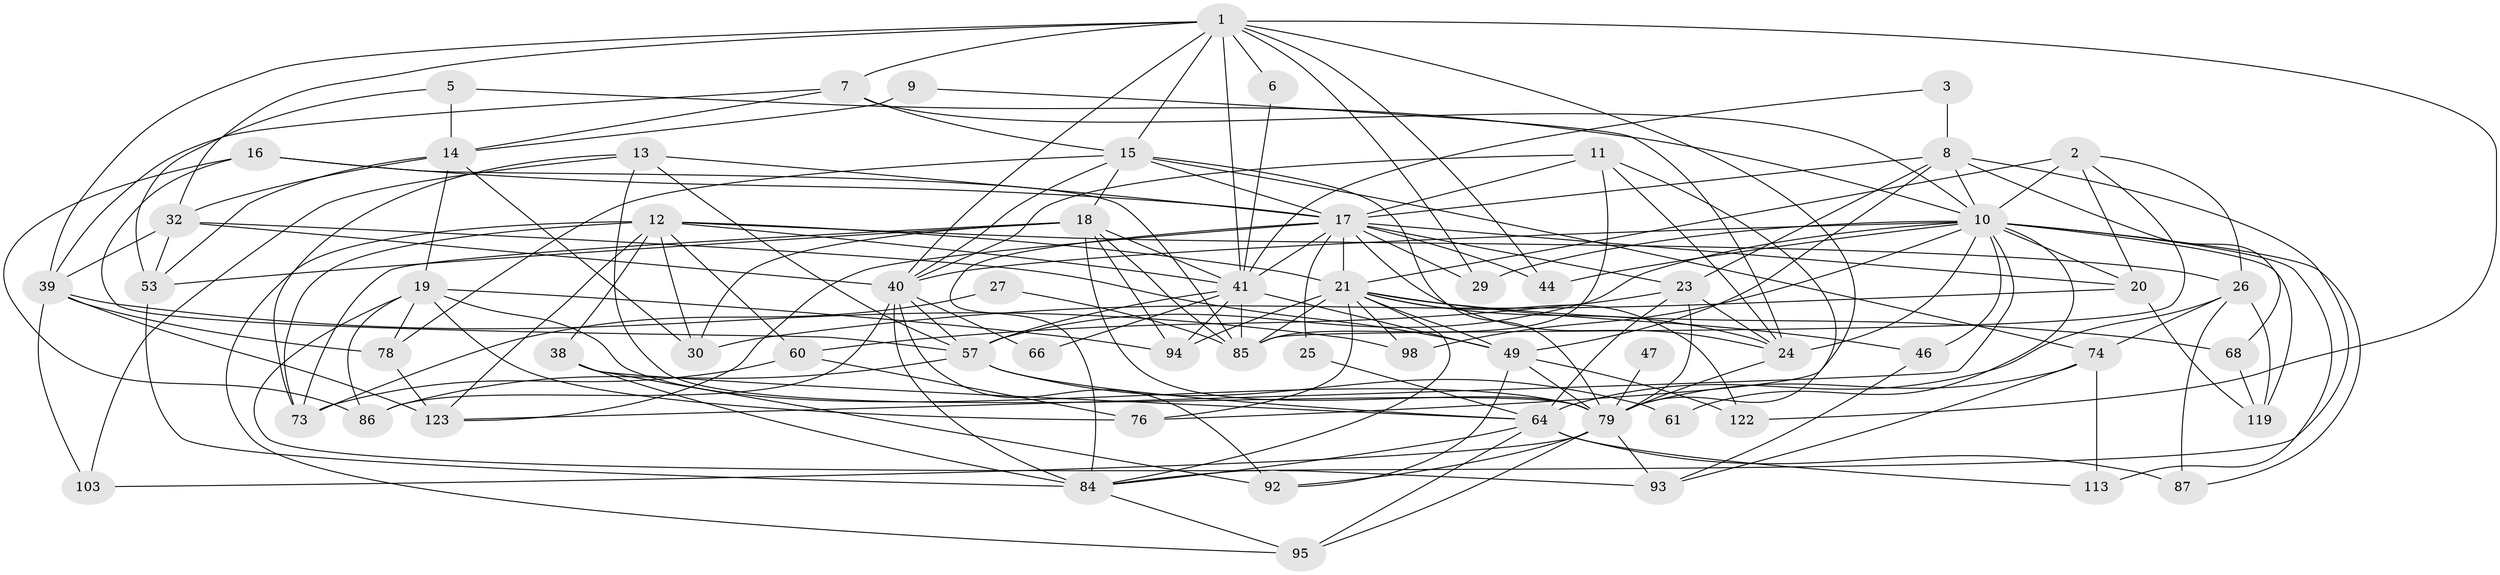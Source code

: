 // original degree distribution, {4: 0.3225806451612903, 2: 0.12096774193548387, 3: 0.25806451612903225, 5: 0.14516129032258066, 7: 0.03225806451612903, 6: 0.11290322580645161, 8: 0.008064516129032258}
// Generated by graph-tools (version 1.1) at 2025/19/03/04/25 18:19:00]
// undirected, 62 vertices, 173 edges
graph export_dot {
graph [start="1"]
  node [color=gray90,style=filled];
  1 [super="+34+4"];
  2 [super="+82"];
  3;
  5 [super="+81"];
  6;
  7 [super="+114"];
  8 [super="+80+42"];
  9;
  10 [super="+117+37"];
  11 [super="+116"];
  12 [super="+22+97"];
  13 [super="+28+88"];
  14;
  15 [super="+77+59+31"];
  16 [super="+71"];
  17 [super="+52+36+62"];
  18 [super="+58"];
  19 [super="+43"];
  20;
  21 [super="+50+33"];
  23 [super="+121+48"];
  24 [super="+54+35"];
  25;
  26 [super="+89"];
  27;
  29 [super="+69"];
  30;
  32 [super="+101"];
  38;
  39 [super="+51"];
  40 [super="+91"];
  41 [super="+55+56"];
  44;
  46;
  47;
  49 [super="+90"];
  53 [super="+115"];
  57 [super="+70+75"];
  60;
  61;
  64 [super="+100+65"];
  66;
  68;
  73 [super="+102"];
  74 [super="+120"];
  76;
  78;
  79 [super="+105+110+109"];
  84 [super="+106+107"];
  85;
  86 [super="+118"];
  87;
  92;
  93;
  94;
  95;
  98;
  103;
  113;
  119;
  122;
  123;
  1 -- 32;
  1 -- 6;
  1 -- 7;
  1 -- 40;
  1 -- 44;
  1 -- 122;
  1 -- 29;
  1 -- 76;
  1 -- 39;
  1 -- 41;
  1 -- 15;
  2 -- 26;
  2 -- 85;
  2 -- 10;
  2 -- 20;
  2 -- 21 [weight=2];
  3 -- 8;
  3 -- 41;
  5 -- 14;
  5 -- 10;
  5 -- 53;
  6 -- 41;
  7 -- 14;
  7 -- 15;
  7 -- 39;
  7 -- 10;
  8 -- 17;
  8 -- 10;
  8 -- 49;
  8 -- 84;
  8 -- 68;
  8 -- 23;
  9 -- 24;
  9 -- 14;
  10 -- 20;
  10 -- 123;
  10 -- 87;
  10 -- 24 [weight=2];
  10 -- 29;
  10 -- 98;
  10 -- 40;
  10 -- 44;
  10 -- 46;
  10 -- 113;
  10 -- 119;
  10 -- 57 [weight=2];
  10 -- 61;
  11 -- 40;
  11 -- 85;
  11 -- 24;
  11 -- 79;
  11 -- 17;
  12 -- 60;
  12 -- 123;
  12 -- 26;
  12 -- 95;
  12 -- 21;
  12 -- 38;
  12 -- 73;
  12 -- 30;
  12 -- 41;
  13 -- 57;
  13 -- 103;
  13 -- 73;
  13 -- 17 [weight=2];
  13 -- 79;
  14 -- 30;
  14 -- 53;
  14 -- 19;
  14 -- 32;
  15 -- 40;
  15 -- 17;
  15 -- 18;
  15 -- 79;
  15 -- 74;
  15 -- 78;
  16 -- 85;
  16 -- 17;
  16 -- 86;
  16 -- 57;
  17 -- 123;
  17 -- 84 [weight=2];
  17 -- 44;
  17 -- 25;
  17 -- 20;
  17 -- 21;
  17 -- 24;
  17 -- 29;
  17 -- 23;
  17 -- 41;
  18 -- 94;
  18 -- 85;
  18 -- 73;
  18 -- 79;
  18 -- 41;
  18 -- 53;
  18 -- 30;
  19 -- 78;
  19 -- 76;
  19 -- 86;
  19 -- 94;
  19 -- 93;
  19 -- 79 [weight=2];
  20 -- 30;
  20 -- 119;
  21 -- 84;
  21 -- 24;
  21 -- 68;
  21 -- 76;
  21 -- 46;
  21 -- 49 [weight=2];
  21 -- 122;
  21 -- 94;
  21 -- 98;
  21 -- 85;
  23 -- 79 [weight=3];
  23 -- 24 [weight=2];
  23 -- 64;
  23 -- 60;
  24 -- 79;
  25 -- 64 [weight=2];
  26 -- 74;
  26 -- 64;
  26 -- 119;
  26 -- 87;
  27 -- 85;
  27 -- 73;
  32 -- 40;
  32 -- 49;
  32 -- 53;
  32 -- 39;
  38 -- 92;
  38 -- 84;
  38 -- 64;
  39 -- 78;
  39 -- 98;
  39 -- 103;
  39 -- 123;
  40 -- 66;
  40 -- 92;
  40 -- 86;
  40 -- 84;
  40 -- 57;
  41 -- 49;
  41 -- 57;
  41 -- 66;
  41 -- 85;
  41 -- 94;
  46 -- 93;
  47 -- 79 [weight=2];
  49 -- 92;
  49 -- 122;
  49 -- 79;
  53 -- 84;
  57 -- 61;
  57 -- 86;
  57 -- 64;
  60 -- 76;
  60 -- 73;
  64 -- 95;
  64 -- 113;
  64 -- 87;
  64 -- 84;
  68 -- 119;
  74 -- 113;
  74 -- 93;
  74 -- 79;
  78 -- 123;
  79 -- 103;
  79 -- 93;
  79 -- 92;
  79 -- 95;
  84 -- 95;
}
